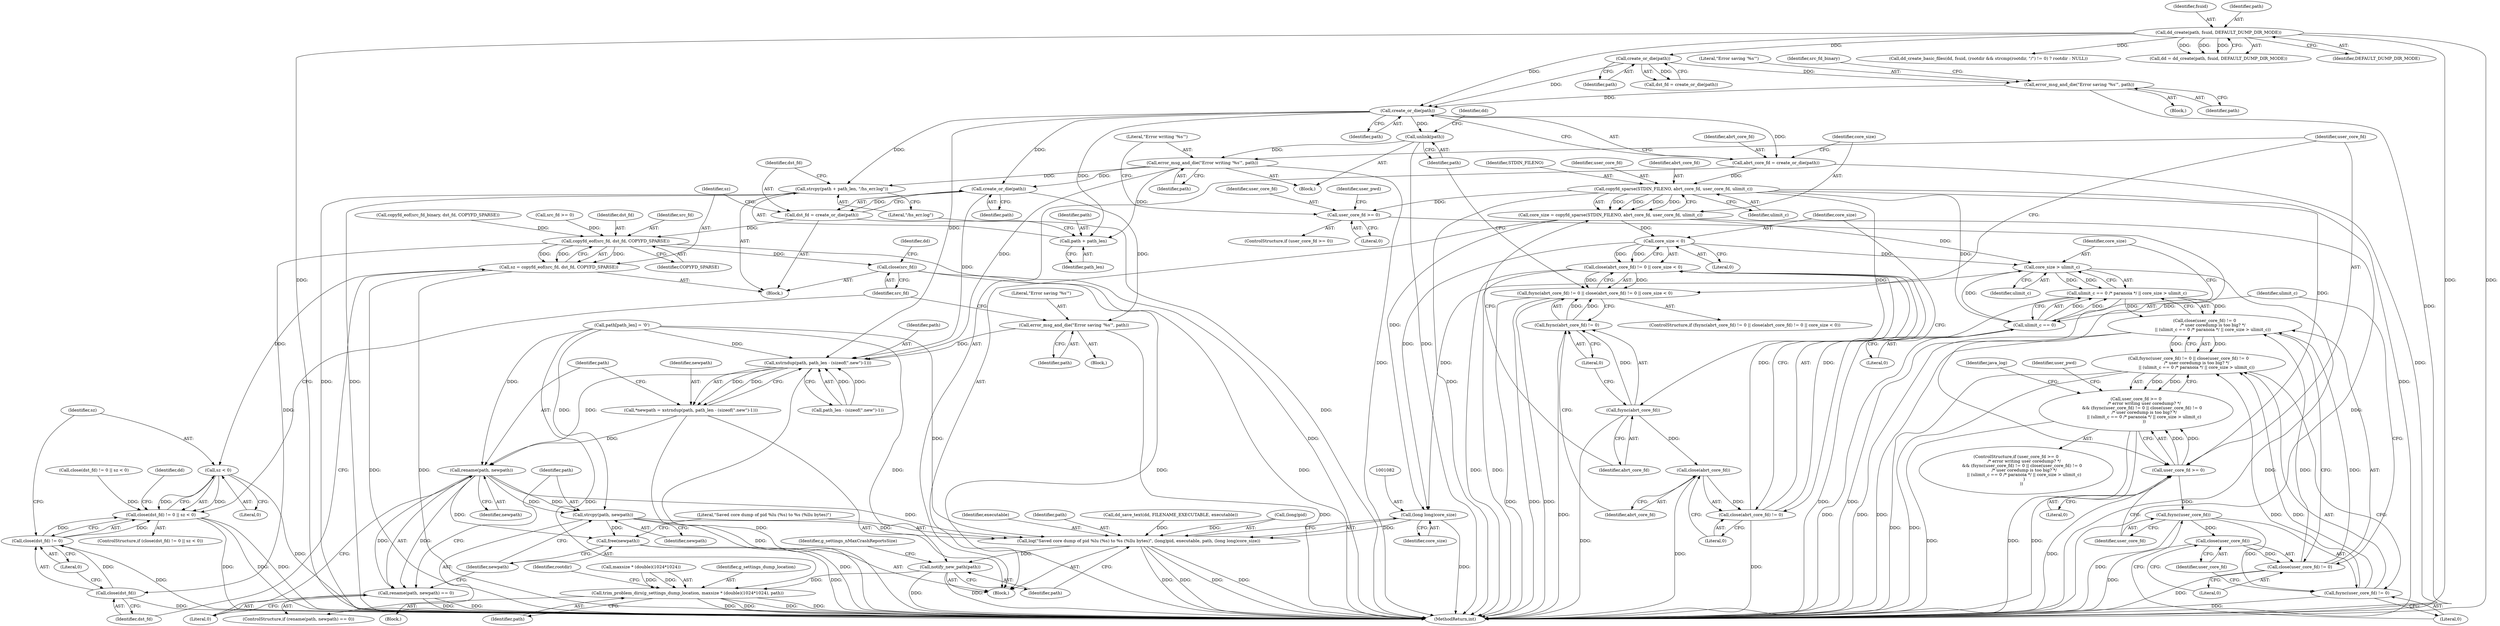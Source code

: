 digraph "0_abrt_17cb66b13997b0159b4253b3f5722db79f476d68@API" {
"1000901" [label="(Call,create_or_die(path))"];
"1000893" [label="(Call,error_msg_and_die(\"Error saving '%s'\", path))"];
"1000867" [label="(Call,create_or_die(path))"];
"1000618" [label="(Call,dd_create(path, fsuid, DEFAULT_DUMP_DIR_MODE))"];
"1000899" [label="(Call,abrt_core_fd = create_or_die(path))"];
"1000906" [label="(Call,copyfd_sparse(STDIN_FILENO, abrt_core_fd, user_core_fd, ulimit_c))"];
"1000904" [label="(Call,core_size = copyfd_sparse(STDIN_FILENO, abrt_core_fd, user_core_fd, ulimit_c))"];
"1000922" [label="(Call,core_size < 0)"];
"1000917" [label="(Call,close(abrt_core_fd) != 0 || core_size < 0)"];
"1000912" [label="(Call,fsync(abrt_core_fd) != 0 || close(abrt_core_fd) != 0 || core_size < 0)"];
"1000961" [label="(Call,core_size > ulimit_c)"];
"1000957" [label="(Call,ulimit_c == 0 /* paranoia */ || core_size > ulimit_c)"];
"1000952" [label="(Call,close(user_core_fd) != 0\n            /* user coredump is too big? */\n            || (ulimit_c == 0 /* paranoia */ || core_size > ulimit_c))"];
"1000947" [label="(Call,fsync(user_core_fd) != 0 || close(user_core_fd) != 0\n            /* user coredump is too big? */\n            || (ulimit_c == 0 /* paranoia */ || core_size > ulimit_c))"];
"1000943" [label="(Call,user_core_fd >= 0\n            /* error writing user coredump? */\n         && (fsync(user_core_fd) != 0 || close(user_core_fd) != 0\n            /* user coredump is too big? */\n            || (ulimit_c == 0 /* paranoia */ || core_size > ulimit_c)\n            ))"];
"1001081" [label="(Call,(long long)core_size)"];
"1001074" [label="(Call,log(\"Saved core dump of pid %lu (%s) to %s (%llu bytes)\", (long)pid, executable, path, (long long)core_size))"];
"1001084" [label="(Call,notify_new_path(path))"];
"1001102" [label="(Call,trim_problem_dirs(g_settings_dump_location, maxsize * (double)(1024*1024), path))"];
"1000914" [label="(Call,fsync(abrt_core_fd))"];
"1000913" [label="(Call,fsync(abrt_core_fd) != 0)"];
"1000919" [label="(Call,close(abrt_core_fd))"];
"1000918" [label="(Call,close(abrt_core_fd) != 0)"];
"1000931" [label="(Call,user_core_fd >= 0)"];
"1000944" [label="(Call,user_core_fd >= 0)"];
"1000949" [label="(Call,fsync(user_core_fd))"];
"1000948" [label="(Call,fsync(user_core_fd) != 0)"];
"1000954" [label="(Call,close(user_core_fd))"];
"1000953" [label="(Call,close(user_core_fd) != 0)"];
"1000958" [label="(Call,ulimit_c == 0)"];
"1000926" [label="(Call,unlink(path))"];
"1000939" [label="(Call,error_msg_and_die(\"Error writing '%s'\", path))"];
"1001011" [label="(Call,strcpy(path + path_len, \"/hs_err.log\"))"];
"1001012" [label="(Call,path + path_len)"];
"1001019" [label="(Call,create_or_die(path))"];
"1001017" [label="(Call,dst_fd = create_or_die(path))"];
"1001024" [label="(Call,copyfd_eof(src_fd, dst_fd, COPYFD_SPARSE))"];
"1001022" [label="(Call,sz = copyfd_eof(src_fd, dst_fd, COPYFD_SPARSE))"];
"1001034" [label="(Call,sz < 0)"];
"1001029" [label="(Call,close(dst_fd) != 0 || sz < 0)"];
"1001031" [label="(Call,close(dst_fd))"];
"1001030" [label="(Call,close(dst_fd) != 0)"];
"1001043" [label="(Call,close(src_fd))"];
"1001040" [label="(Call,error_msg_and_die(\"Error saving '%s'\", path))"];
"1001055" [label="(Call,xstrndup(path, path_len - (sizeof(\".new\")-1)))"];
"1001053" [label="(Call,*newpath = xstrndup(path, path_len - (sizeof(\".new\")-1)))"];
"1001065" [label="(Call,rename(path, newpath))"];
"1001064" [label="(Call,rename(path, newpath) == 0)"];
"1001069" [label="(Call,strcpy(path, newpath))"];
"1001072" [label="(Call,free(newpath))"];
"1000868" [label="(Identifier,path)"];
"1000960" [label="(Literal,0)"];
"1001029" [label="(Call,close(dst_fd) != 0 || sz < 0)"];
"1000890" [label="(Block,)"];
"1001079" [label="(Identifier,executable)"];
"1000939" [label="(Call,error_msg_and_die(\"Error writing '%s'\", path))"];
"1000913" [label="(Call,fsync(abrt_core_fd) != 0)"];
"1001102" [label="(Call,trim_problem_dirs(g_settings_dump_location, maxsize * (double)(1024*1024), path))"];
"1001007" [label="(Call,src_fd >= 0)"];
"1001020" [label="(Identifier,path)"];
"1000909" [label="(Identifier,user_core_fd)"];
"1001057" [label="(Call,path_len - (sizeof(\".new\")-1))"];
"1000917" [label="(Call,close(abrt_core_fd) != 0 || core_size < 0)"];
"1001111" [label="(Identifier,path)"];
"1001073" [label="(Identifier,newpath)"];
"1000946" [label="(Literal,0)"];
"1000908" [label="(Identifier,abrt_core_fd)"];
"1001022" [label="(Call,sz = copyfd_eof(src_fd, dst_fd, COPYFD_SPARSE))"];
"1000957" [label="(Call,ulimit_c == 0 /* paranoia */ || core_size > ulimit_c)"];
"1000943" [label="(Call,user_core_fd >= 0\n            /* error writing user coredump? */\n         && (fsync(user_core_fd) != 0 || close(user_core_fd) != 0\n            /* user coredump is too big? */\n            || (ulimit_c == 0 /* paranoia */ || core_size > ulimit_c)\n            ))"];
"1000958" [label="(Call,ulimit_c == 0)"];
"1000952" [label="(Call,close(user_core_fd) != 0\n            /* user coredump is too big? */\n            || (ulimit_c == 0 /* paranoia */ || core_size > ulimit_c))"];
"1000956" [label="(Literal,0)"];
"1001031" [label="(Call,close(dst_fd))"];
"1001113" [label="(Identifier,rootdir)"];
"1001054" [label="(Identifier,newpath)"];
"1001034" [label="(Call,sz < 0)"];
"1001023" [label="(Identifier,sz)"];
"1000899" [label="(Call,abrt_core_fd = create_or_die(path))"];
"1000895" [label="(Identifier,path)"];
"1000921" [label="(Literal,0)"];
"1001046" [label="(Identifier,dd)"];
"1000945" [label="(Identifier,user_core_fd)"];
"1001072" [label="(Call,free(newpath))"];
"1001035" [label="(Identifier,sz)"];
"1000912" [label="(Call,fsync(abrt_core_fd) != 0 || close(abrt_core_fd) != 0 || core_size < 0)"];
"1001027" [label="(Identifier,COPYFD_SPARSE)"];
"1000894" [label="(Literal,\"Error saving '%s'\")"];
"1000959" [label="(Identifier,ulimit_c)"];
"1000926" [label="(Call,unlink(path))"];
"1000948" [label="(Call,fsync(user_core_fd) != 0)"];
"1001043" [label="(Call,close(src_fd))"];
"1000953" [label="(Call,close(user_core_fd) != 0)"];
"1001036" [label="(Literal,0)"];
"1000923" [label="(Identifier,core_size)"];
"1000927" [label="(Identifier,path)"];
"1001056" [label="(Identifier,path)"];
"1000906" [label="(Call,copyfd_sparse(STDIN_FILENO, abrt_core_fd, user_core_fd, ulimit_c))"];
"1001047" [label="(Call,path[path_len] = '\0')"];
"1000882" [label="(Call,close(dst_fd) != 0 || sz < 0)"];
"1000900" [label="(Identifier,abrt_core_fd)"];
"1001039" [label="(Identifier,dd)"];
"1001180" [label="(MethodReturn,int)"];
"1000954" [label="(Call,close(user_core_fd))"];
"1000893" [label="(Call,error_msg_and_die(\"Error saving '%s'\", path))"];
"1001065" [label="(Call,rename(path, newpath))"];
"1000911" [label="(ControlStructure,if (fsync(abrt_core_fd) != 0 || close(abrt_core_fd) != 0 || core_size < 0))"];
"1000620" [label="(Identifier,fsuid)"];
"1000902" [label="(Identifier,path)"];
"1000630" [label="(Call,dd_create_basic_files(dd, fsuid, (rootdir && strcmp(rootdir, \"/\") != 0) ? rootdir : NULL))"];
"1001080" [label="(Identifier,path)"];
"1000962" [label="(Identifier,core_size)"];
"1001067" [label="(Identifier,newpath)"];
"1000915" [label="(Identifier,abrt_core_fd)"];
"1000914" [label="(Call,fsync(abrt_core_fd))"];
"1000961" [label="(Call,core_size > ulimit_c)"];
"1001010" [label="(Block,)"];
"1001069" [label="(Call,strcpy(path, newpath))"];
"1000774" [label="(Call,dd_save_text(dd, FILENAME_EXECUTABLE, executable))"];
"1001040" [label="(Call,error_msg_and_die(\"Error saving '%s'\", path))"];
"1001104" [label="(Call,maxsize * (double)(1024*1024))"];
"1001026" [label="(Identifier,dst_fd)"];
"1000904" [label="(Call,core_size = copyfd_sparse(STDIN_FILENO, abrt_core_fd, user_core_fd, ulimit_c))"];
"1001018" [label="(Identifier,dst_fd)"];
"1001011" [label="(Call,strcpy(path + path_len, \"/hs_err.log\"))"];
"1000618" [label="(Call,dd_create(path, fsuid, DEFAULT_DUMP_DIR_MODE))"];
"1000951" [label="(Literal,0)"];
"1001017" [label="(Call,dst_fd = create_or_die(path))"];
"1000897" [label="(Identifier,src_fd_binary)"];
"1000940" [label="(Literal,\"Error writing '%s'\")"];
"1000972" [label="(Identifier,java_log)"];
"1001044" [label="(Identifier,src_fd)"];
"1000867" [label="(Call,create_or_die(path))"];
"1001068" [label="(Literal,0)"];
"1000947" [label="(Call,fsync(user_core_fd) != 0 || close(user_core_fd) != 0\n            /* user coredump is too big? */\n            || (ulimit_c == 0 /* paranoia */ || core_size > ulimit_c))"];
"1000901" [label="(Call,create_or_die(path))"];
"1000932" [label="(Identifier,user_core_fd)"];
"1001030" [label="(Call,close(dst_fd) != 0)"];
"1001081" [label="(Call,(long long)core_size)"];
"1001024" [label="(Call,copyfd_eof(src_fd, dst_fd, COPYFD_SPARSE))"];
"1000950" [label="(Identifier,user_core_fd)"];
"1001041" [label="(Literal,\"Error saving '%s'\")"];
"1001088" [label="(Identifier,g_settings_nMaxCrashReportsSize)"];
"1001071" [label="(Identifier,newpath)"];
"1000616" [label="(Call,dd = dd_create(path, fsuid, DEFAULT_DUMP_DIR_MODE))"];
"1001025" [label="(Identifier,src_fd)"];
"1001066" [label="(Identifier,path)"];
"1001063" [label="(ControlStructure,if (rename(path, newpath) == 0))"];
"1001012" [label="(Call,path + path_len)"];
"1001015" [label="(Literal,\"/hs_err.log\")"];
"1000966" [label="(Identifier,user_pwd)"];
"1000929" [label="(Identifier,dd)"];
"1000916" [label="(Literal,0)"];
"1001033" [label="(Literal,0)"];
"1001075" [label="(Literal,\"Saved core dump of pid %lu (%s) to %s (%llu bytes)\")"];
"1000922" [label="(Call,core_size < 0)"];
"1000944" [label="(Call,user_core_fd >= 0)"];
"1000942" [label="(ControlStructure,if (user_core_fd >= 0\n            /* error writing user coredump? */\n         && (fsync(user_core_fd) != 0 || close(user_core_fd) != 0\n            /* user coredump is too big? */\n            || (ulimit_c == 0 /* paranoia */ || core_size > ulimit_c)\n            )\n        ))"];
"1000872" [label="(Call,copyfd_eof(src_fd_binary, dst_fd, COPYFD_SPARSE))"];
"1000905" [label="(Identifier,core_size)"];
"1000955" [label="(Identifier,user_core_fd)"];
"1000907" [label="(Identifier,STDIN_FILENO)"];
"1001083" [label="(Identifier,core_size)"];
"1000624" [label="(Block,)"];
"1001076" [label="(Call,(long)pid)"];
"1001064" [label="(Call,rename(path, newpath) == 0)"];
"1000963" [label="(Identifier,ulimit_c)"];
"1000619" [label="(Identifier,path)"];
"1001037" [label="(Block,)"];
"1001074" [label="(Call,log(\"Saved core dump of pid %lu (%s) to %s (%llu bytes)\", (long)pid, executable, path, (long long)core_size))"];
"1001013" [label="(Identifier,path)"];
"1001028" [label="(ControlStructure,if (close(dst_fd) != 0 || sz < 0))"];
"1001019" [label="(Call,create_or_die(path))"];
"1000933" [label="(Literal,0)"];
"1000930" [label="(ControlStructure,if (user_core_fd >= 0))"];
"1000918" [label="(Call,close(abrt_core_fd) != 0)"];
"1000931" [label="(Call,user_core_fd >= 0)"];
"1001103" [label="(Identifier,g_settings_dump_location)"];
"1001084" [label="(Call,notify_new_path(path))"];
"1001090" [label="(Block,)"];
"1000925" [label="(Block,)"];
"1000949" [label="(Call,fsync(user_core_fd))"];
"1001042" [label="(Identifier,path)"];
"1000865" [label="(Call,dst_fd = create_or_die(path))"];
"1000910" [label="(Identifier,ulimit_c)"];
"1001055" [label="(Call,xstrndup(path, path_len - (sizeof(\".new\")-1)))"];
"1000621" [label="(Identifier,DEFAULT_DUMP_DIR_MODE)"];
"1000936" [label="(Identifier,user_pwd)"];
"1001032" [label="(Identifier,dst_fd)"];
"1001070" [label="(Identifier,path)"];
"1000919" [label="(Call,close(abrt_core_fd))"];
"1000924" [label="(Literal,0)"];
"1000941" [label="(Identifier,path)"];
"1001053" [label="(Call,*newpath = xstrndup(path, path_len - (sizeof(\".new\")-1)))"];
"1000920" [label="(Identifier,abrt_core_fd)"];
"1001014" [label="(Identifier,path_len)"];
"1001085" [label="(Identifier,path)"];
"1000901" -> "1000899"  [label="AST: "];
"1000901" -> "1000902"  [label="CFG: "];
"1000902" -> "1000901"  [label="AST: "];
"1000899" -> "1000901"  [label="CFG: "];
"1000901" -> "1000899"  [label="DDG: "];
"1000893" -> "1000901"  [label="DDG: "];
"1000618" -> "1000901"  [label="DDG: "];
"1000867" -> "1000901"  [label="DDG: "];
"1000901" -> "1000926"  [label="DDG: "];
"1000901" -> "1001011"  [label="DDG: "];
"1000901" -> "1001012"  [label="DDG: "];
"1000901" -> "1001019"  [label="DDG: "];
"1000901" -> "1001055"  [label="DDG: "];
"1000893" -> "1000890"  [label="AST: "];
"1000893" -> "1000895"  [label="CFG: "];
"1000894" -> "1000893"  [label="AST: "];
"1000895" -> "1000893"  [label="AST: "];
"1000897" -> "1000893"  [label="CFG: "];
"1000893" -> "1001180"  [label="DDG: "];
"1000867" -> "1000893"  [label="DDG: "];
"1000867" -> "1000865"  [label="AST: "];
"1000867" -> "1000868"  [label="CFG: "];
"1000868" -> "1000867"  [label="AST: "];
"1000865" -> "1000867"  [label="CFG: "];
"1000867" -> "1000865"  [label="DDG: "];
"1000618" -> "1000867"  [label="DDG: "];
"1000618" -> "1000616"  [label="AST: "];
"1000618" -> "1000621"  [label="CFG: "];
"1000619" -> "1000618"  [label="AST: "];
"1000620" -> "1000618"  [label="AST: "];
"1000621" -> "1000618"  [label="AST: "];
"1000616" -> "1000618"  [label="CFG: "];
"1000618" -> "1001180"  [label="DDG: "];
"1000618" -> "1001180"  [label="DDG: "];
"1000618" -> "1001180"  [label="DDG: "];
"1000618" -> "1000616"  [label="DDG: "];
"1000618" -> "1000616"  [label="DDG: "];
"1000618" -> "1000616"  [label="DDG: "];
"1000618" -> "1000630"  [label="DDG: "];
"1000899" -> "1000624"  [label="AST: "];
"1000900" -> "1000899"  [label="AST: "];
"1000905" -> "1000899"  [label="CFG: "];
"1000899" -> "1001180"  [label="DDG: "];
"1000899" -> "1000906"  [label="DDG: "];
"1000906" -> "1000904"  [label="AST: "];
"1000906" -> "1000910"  [label="CFG: "];
"1000907" -> "1000906"  [label="AST: "];
"1000908" -> "1000906"  [label="AST: "];
"1000909" -> "1000906"  [label="AST: "];
"1000910" -> "1000906"  [label="AST: "];
"1000904" -> "1000906"  [label="CFG: "];
"1000906" -> "1001180"  [label="DDG: "];
"1000906" -> "1001180"  [label="DDG: "];
"1000906" -> "1000904"  [label="DDG: "];
"1000906" -> "1000904"  [label="DDG: "];
"1000906" -> "1000904"  [label="DDG: "];
"1000906" -> "1000904"  [label="DDG: "];
"1000906" -> "1000914"  [label="DDG: "];
"1000906" -> "1000931"  [label="DDG: "];
"1000906" -> "1000944"  [label="DDG: "];
"1000906" -> "1000958"  [label="DDG: "];
"1000904" -> "1000624"  [label="AST: "];
"1000905" -> "1000904"  [label="AST: "];
"1000915" -> "1000904"  [label="CFG: "];
"1000904" -> "1001180"  [label="DDG: "];
"1000904" -> "1000922"  [label="DDG: "];
"1000904" -> "1000961"  [label="DDG: "];
"1000904" -> "1001081"  [label="DDG: "];
"1000922" -> "1000917"  [label="AST: "];
"1000922" -> "1000924"  [label="CFG: "];
"1000923" -> "1000922"  [label="AST: "];
"1000924" -> "1000922"  [label="AST: "];
"1000917" -> "1000922"  [label="CFG: "];
"1000922" -> "1000917"  [label="DDG: "];
"1000922" -> "1000917"  [label="DDG: "];
"1000922" -> "1000961"  [label="DDG: "];
"1000922" -> "1001081"  [label="DDG: "];
"1000917" -> "1000912"  [label="AST: "];
"1000917" -> "1000918"  [label="CFG: "];
"1000918" -> "1000917"  [label="AST: "];
"1000912" -> "1000917"  [label="CFG: "];
"1000917" -> "1001180"  [label="DDG: "];
"1000917" -> "1001180"  [label="DDG: "];
"1000917" -> "1000912"  [label="DDG: "];
"1000917" -> "1000912"  [label="DDG: "];
"1000918" -> "1000917"  [label="DDG: "];
"1000918" -> "1000917"  [label="DDG: "];
"1000912" -> "1000911"  [label="AST: "];
"1000912" -> "1000913"  [label="CFG: "];
"1000913" -> "1000912"  [label="AST: "];
"1000927" -> "1000912"  [label="CFG: "];
"1000945" -> "1000912"  [label="CFG: "];
"1000912" -> "1001180"  [label="DDG: "];
"1000912" -> "1001180"  [label="DDG: "];
"1000912" -> "1001180"  [label="DDG: "];
"1000913" -> "1000912"  [label="DDG: "];
"1000913" -> "1000912"  [label="DDG: "];
"1000961" -> "1000957"  [label="AST: "];
"1000961" -> "1000963"  [label="CFG: "];
"1000962" -> "1000961"  [label="AST: "];
"1000963" -> "1000961"  [label="AST: "];
"1000957" -> "1000961"  [label="CFG: "];
"1000961" -> "1001180"  [label="DDG: "];
"1000961" -> "1000957"  [label="DDG: "];
"1000961" -> "1000957"  [label="DDG: "];
"1000958" -> "1000961"  [label="DDG: "];
"1000961" -> "1001081"  [label="DDG: "];
"1000957" -> "1000952"  [label="AST: "];
"1000957" -> "1000958"  [label="CFG: "];
"1000958" -> "1000957"  [label="AST: "];
"1000952" -> "1000957"  [label="CFG: "];
"1000957" -> "1001180"  [label="DDG: "];
"1000957" -> "1001180"  [label="DDG: "];
"1000957" -> "1000952"  [label="DDG: "];
"1000957" -> "1000952"  [label="DDG: "];
"1000958" -> "1000957"  [label="DDG: "];
"1000958" -> "1000957"  [label="DDG: "];
"1000952" -> "1000947"  [label="AST: "];
"1000952" -> "1000953"  [label="CFG: "];
"1000953" -> "1000952"  [label="AST: "];
"1000947" -> "1000952"  [label="CFG: "];
"1000952" -> "1001180"  [label="DDG: "];
"1000952" -> "1001180"  [label="DDG: "];
"1000952" -> "1000947"  [label="DDG: "];
"1000952" -> "1000947"  [label="DDG: "];
"1000953" -> "1000952"  [label="DDG: "];
"1000953" -> "1000952"  [label="DDG: "];
"1000947" -> "1000943"  [label="AST: "];
"1000947" -> "1000948"  [label="CFG: "];
"1000948" -> "1000947"  [label="AST: "];
"1000943" -> "1000947"  [label="CFG: "];
"1000947" -> "1001180"  [label="DDG: "];
"1000947" -> "1001180"  [label="DDG: "];
"1000947" -> "1000943"  [label="DDG: "];
"1000947" -> "1000943"  [label="DDG: "];
"1000948" -> "1000947"  [label="DDG: "];
"1000948" -> "1000947"  [label="DDG: "];
"1000943" -> "1000942"  [label="AST: "];
"1000943" -> "1000944"  [label="CFG: "];
"1000944" -> "1000943"  [label="AST: "];
"1000966" -> "1000943"  [label="CFG: "];
"1000972" -> "1000943"  [label="CFG: "];
"1000943" -> "1001180"  [label="DDG: "];
"1000943" -> "1001180"  [label="DDG: "];
"1000943" -> "1001180"  [label="DDG: "];
"1000944" -> "1000943"  [label="DDG: "];
"1000944" -> "1000943"  [label="DDG: "];
"1001081" -> "1001074"  [label="AST: "];
"1001081" -> "1001083"  [label="CFG: "];
"1001082" -> "1001081"  [label="AST: "];
"1001083" -> "1001081"  [label="AST: "];
"1001074" -> "1001081"  [label="CFG: "];
"1001081" -> "1001180"  [label="DDG: "];
"1001081" -> "1001074"  [label="DDG: "];
"1001074" -> "1000624"  [label="AST: "];
"1001075" -> "1001074"  [label="AST: "];
"1001076" -> "1001074"  [label="AST: "];
"1001079" -> "1001074"  [label="AST: "];
"1001080" -> "1001074"  [label="AST: "];
"1001085" -> "1001074"  [label="CFG: "];
"1001074" -> "1001180"  [label="DDG: "];
"1001074" -> "1001180"  [label="DDG: "];
"1001074" -> "1001180"  [label="DDG: "];
"1001074" -> "1001180"  [label="DDG: "];
"1001076" -> "1001074"  [label="DDG: "];
"1000774" -> "1001074"  [label="DDG: "];
"1001065" -> "1001074"  [label="DDG: "];
"1001047" -> "1001074"  [label="DDG: "];
"1001069" -> "1001074"  [label="DDG: "];
"1001074" -> "1001084"  [label="DDG: "];
"1001084" -> "1000624"  [label="AST: "];
"1001084" -> "1001085"  [label="CFG: "];
"1001085" -> "1001084"  [label="AST: "];
"1001088" -> "1001084"  [label="CFG: "];
"1001084" -> "1001180"  [label="DDG: "];
"1001084" -> "1001180"  [label="DDG: "];
"1001047" -> "1001084"  [label="DDG: "];
"1001084" -> "1001102"  [label="DDG: "];
"1001102" -> "1001090"  [label="AST: "];
"1001102" -> "1001111"  [label="CFG: "];
"1001103" -> "1001102"  [label="AST: "];
"1001104" -> "1001102"  [label="AST: "];
"1001111" -> "1001102"  [label="AST: "];
"1001113" -> "1001102"  [label="CFG: "];
"1001102" -> "1001180"  [label="DDG: "];
"1001102" -> "1001180"  [label="DDG: "];
"1001102" -> "1001180"  [label="DDG: "];
"1001102" -> "1001180"  [label="DDG: "];
"1001104" -> "1001102"  [label="DDG: "];
"1001104" -> "1001102"  [label="DDG: "];
"1001047" -> "1001102"  [label="DDG: "];
"1000914" -> "1000913"  [label="AST: "];
"1000914" -> "1000915"  [label="CFG: "];
"1000915" -> "1000914"  [label="AST: "];
"1000916" -> "1000914"  [label="CFG: "];
"1000914" -> "1001180"  [label="DDG: "];
"1000914" -> "1000913"  [label="DDG: "];
"1000914" -> "1000919"  [label="DDG: "];
"1000913" -> "1000916"  [label="CFG: "];
"1000916" -> "1000913"  [label="AST: "];
"1000920" -> "1000913"  [label="CFG: "];
"1000913" -> "1001180"  [label="DDG: "];
"1000919" -> "1000918"  [label="AST: "];
"1000919" -> "1000920"  [label="CFG: "];
"1000920" -> "1000919"  [label="AST: "];
"1000921" -> "1000919"  [label="CFG: "];
"1000919" -> "1001180"  [label="DDG: "];
"1000919" -> "1000918"  [label="DDG: "];
"1000918" -> "1000921"  [label="CFG: "];
"1000921" -> "1000918"  [label="AST: "];
"1000923" -> "1000918"  [label="CFG: "];
"1000918" -> "1001180"  [label="DDG: "];
"1000931" -> "1000930"  [label="AST: "];
"1000931" -> "1000933"  [label="CFG: "];
"1000932" -> "1000931"  [label="AST: "];
"1000933" -> "1000931"  [label="AST: "];
"1000936" -> "1000931"  [label="CFG: "];
"1000940" -> "1000931"  [label="CFG: "];
"1000931" -> "1000944"  [label="DDG: "];
"1000944" -> "1000946"  [label="CFG: "];
"1000945" -> "1000944"  [label="AST: "];
"1000946" -> "1000944"  [label="AST: "];
"1000950" -> "1000944"  [label="CFG: "];
"1000944" -> "1001180"  [label="DDG: "];
"1000944" -> "1000949"  [label="DDG: "];
"1000949" -> "1000948"  [label="AST: "];
"1000949" -> "1000950"  [label="CFG: "];
"1000950" -> "1000949"  [label="AST: "];
"1000951" -> "1000949"  [label="CFG: "];
"1000949" -> "1001180"  [label="DDG: "];
"1000949" -> "1000948"  [label="DDG: "];
"1000949" -> "1000954"  [label="DDG: "];
"1000948" -> "1000951"  [label="CFG: "];
"1000951" -> "1000948"  [label="AST: "];
"1000955" -> "1000948"  [label="CFG: "];
"1000948" -> "1001180"  [label="DDG: "];
"1000954" -> "1000953"  [label="AST: "];
"1000954" -> "1000955"  [label="CFG: "];
"1000955" -> "1000954"  [label="AST: "];
"1000956" -> "1000954"  [label="CFG: "];
"1000954" -> "1001180"  [label="DDG: "];
"1000954" -> "1000953"  [label="DDG: "];
"1000953" -> "1000956"  [label="CFG: "];
"1000956" -> "1000953"  [label="AST: "];
"1000959" -> "1000953"  [label="CFG: "];
"1000953" -> "1001180"  [label="DDG: "];
"1000958" -> "1000960"  [label="CFG: "];
"1000959" -> "1000958"  [label="AST: "];
"1000960" -> "1000958"  [label="AST: "];
"1000962" -> "1000958"  [label="CFG: "];
"1000958" -> "1001180"  [label="DDG: "];
"1000926" -> "1000925"  [label="AST: "];
"1000926" -> "1000927"  [label="CFG: "];
"1000927" -> "1000926"  [label="AST: "];
"1000929" -> "1000926"  [label="CFG: "];
"1000926" -> "1001180"  [label="DDG: "];
"1000926" -> "1000939"  [label="DDG: "];
"1000939" -> "1000925"  [label="AST: "];
"1000939" -> "1000941"  [label="CFG: "];
"1000940" -> "1000939"  [label="AST: "];
"1000941" -> "1000939"  [label="AST: "];
"1000945" -> "1000939"  [label="CFG: "];
"1000939" -> "1001180"  [label="DDG: "];
"1000939" -> "1001011"  [label="DDG: "];
"1000939" -> "1001012"  [label="DDG: "];
"1000939" -> "1001019"  [label="DDG: "];
"1000939" -> "1001055"  [label="DDG: "];
"1001011" -> "1001010"  [label="AST: "];
"1001011" -> "1001015"  [label="CFG: "];
"1001012" -> "1001011"  [label="AST: "];
"1001015" -> "1001011"  [label="AST: "];
"1001018" -> "1001011"  [label="CFG: "];
"1001011" -> "1001180"  [label="DDG: "];
"1001011" -> "1001180"  [label="DDG: "];
"1001012" -> "1001014"  [label="CFG: "];
"1001013" -> "1001012"  [label="AST: "];
"1001014" -> "1001012"  [label="AST: "];
"1001015" -> "1001012"  [label="CFG: "];
"1001019" -> "1001017"  [label="AST: "];
"1001019" -> "1001020"  [label="CFG: "];
"1001020" -> "1001019"  [label="AST: "];
"1001017" -> "1001019"  [label="CFG: "];
"1001019" -> "1001017"  [label="DDG: "];
"1001019" -> "1001040"  [label="DDG: "];
"1001019" -> "1001055"  [label="DDG: "];
"1001017" -> "1001010"  [label="AST: "];
"1001018" -> "1001017"  [label="AST: "];
"1001023" -> "1001017"  [label="CFG: "];
"1001017" -> "1001180"  [label="DDG: "];
"1001017" -> "1001024"  [label="DDG: "];
"1001024" -> "1001022"  [label="AST: "];
"1001024" -> "1001027"  [label="CFG: "];
"1001025" -> "1001024"  [label="AST: "];
"1001026" -> "1001024"  [label="AST: "];
"1001027" -> "1001024"  [label="AST: "];
"1001022" -> "1001024"  [label="CFG: "];
"1001024" -> "1001180"  [label="DDG: "];
"1001024" -> "1001022"  [label="DDG: "];
"1001024" -> "1001022"  [label="DDG: "];
"1001024" -> "1001022"  [label="DDG: "];
"1001007" -> "1001024"  [label="DDG: "];
"1000872" -> "1001024"  [label="DDG: "];
"1001024" -> "1001031"  [label="DDG: "];
"1001024" -> "1001043"  [label="DDG: "];
"1001022" -> "1001010"  [label="AST: "];
"1001023" -> "1001022"  [label="AST: "];
"1001032" -> "1001022"  [label="CFG: "];
"1001022" -> "1001180"  [label="DDG: "];
"1001022" -> "1001180"  [label="DDG: "];
"1001022" -> "1001034"  [label="DDG: "];
"1001034" -> "1001029"  [label="AST: "];
"1001034" -> "1001036"  [label="CFG: "];
"1001035" -> "1001034"  [label="AST: "];
"1001036" -> "1001034"  [label="AST: "];
"1001029" -> "1001034"  [label="CFG: "];
"1001034" -> "1001180"  [label="DDG: "];
"1001034" -> "1001029"  [label="DDG: "];
"1001034" -> "1001029"  [label="DDG: "];
"1001029" -> "1001028"  [label="AST: "];
"1001029" -> "1001030"  [label="CFG: "];
"1001030" -> "1001029"  [label="AST: "];
"1001039" -> "1001029"  [label="CFG: "];
"1001044" -> "1001029"  [label="CFG: "];
"1001029" -> "1001180"  [label="DDG: "];
"1001029" -> "1001180"  [label="DDG: "];
"1001029" -> "1001180"  [label="DDG: "];
"1001030" -> "1001029"  [label="DDG: "];
"1001030" -> "1001029"  [label="DDG: "];
"1000882" -> "1001029"  [label="DDG: "];
"1001031" -> "1001030"  [label="AST: "];
"1001031" -> "1001032"  [label="CFG: "];
"1001032" -> "1001031"  [label="AST: "];
"1001033" -> "1001031"  [label="CFG: "];
"1001031" -> "1001180"  [label="DDG: "];
"1001031" -> "1001030"  [label="DDG: "];
"1001030" -> "1001033"  [label="CFG: "];
"1001033" -> "1001030"  [label="AST: "];
"1001035" -> "1001030"  [label="CFG: "];
"1001030" -> "1001180"  [label="DDG: "];
"1001043" -> "1001010"  [label="AST: "];
"1001043" -> "1001044"  [label="CFG: "];
"1001044" -> "1001043"  [label="AST: "];
"1001046" -> "1001043"  [label="CFG: "];
"1001043" -> "1001180"  [label="DDG: "];
"1001043" -> "1001180"  [label="DDG: "];
"1001040" -> "1001037"  [label="AST: "];
"1001040" -> "1001042"  [label="CFG: "];
"1001041" -> "1001040"  [label="AST: "];
"1001042" -> "1001040"  [label="AST: "];
"1001044" -> "1001040"  [label="CFG: "];
"1001040" -> "1001180"  [label="DDG: "];
"1001040" -> "1001055"  [label="DDG: "];
"1001055" -> "1001053"  [label="AST: "];
"1001055" -> "1001057"  [label="CFG: "];
"1001056" -> "1001055"  [label="AST: "];
"1001057" -> "1001055"  [label="AST: "];
"1001053" -> "1001055"  [label="CFG: "];
"1001055" -> "1001180"  [label="DDG: "];
"1001055" -> "1001053"  [label="DDG: "];
"1001055" -> "1001053"  [label="DDG: "];
"1001047" -> "1001055"  [label="DDG: "];
"1001057" -> "1001055"  [label="DDG: "];
"1001057" -> "1001055"  [label="DDG: "];
"1001055" -> "1001065"  [label="DDG: "];
"1001053" -> "1000624"  [label="AST: "];
"1001054" -> "1001053"  [label="AST: "];
"1001066" -> "1001053"  [label="CFG: "];
"1001053" -> "1001180"  [label="DDG: "];
"1001053" -> "1001065"  [label="DDG: "];
"1001065" -> "1001064"  [label="AST: "];
"1001065" -> "1001067"  [label="CFG: "];
"1001066" -> "1001065"  [label="AST: "];
"1001067" -> "1001065"  [label="AST: "];
"1001068" -> "1001065"  [label="CFG: "];
"1001065" -> "1001064"  [label="DDG: "];
"1001065" -> "1001064"  [label="DDG: "];
"1001047" -> "1001065"  [label="DDG: "];
"1001065" -> "1001069"  [label="DDG: "];
"1001065" -> "1001069"  [label="DDG: "];
"1001065" -> "1001072"  [label="DDG: "];
"1001064" -> "1001063"  [label="AST: "];
"1001064" -> "1001068"  [label="CFG: "];
"1001068" -> "1001064"  [label="AST: "];
"1001070" -> "1001064"  [label="CFG: "];
"1001073" -> "1001064"  [label="CFG: "];
"1001064" -> "1001180"  [label="DDG: "];
"1001064" -> "1001180"  [label="DDG: "];
"1001069" -> "1001063"  [label="AST: "];
"1001069" -> "1001071"  [label="CFG: "];
"1001070" -> "1001069"  [label="AST: "];
"1001071" -> "1001069"  [label="AST: "];
"1001073" -> "1001069"  [label="CFG: "];
"1001069" -> "1001180"  [label="DDG: "];
"1001047" -> "1001069"  [label="DDG: "];
"1001069" -> "1001072"  [label="DDG: "];
"1001072" -> "1000624"  [label="AST: "];
"1001072" -> "1001073"  [label="CFG: "];
"1001073" -> "1001072"  [label="AST: "];
"1001075" -> "1001072"  [label="CFG: "];
"1001072" -> "1001180"  [label="DDG: "];
}
